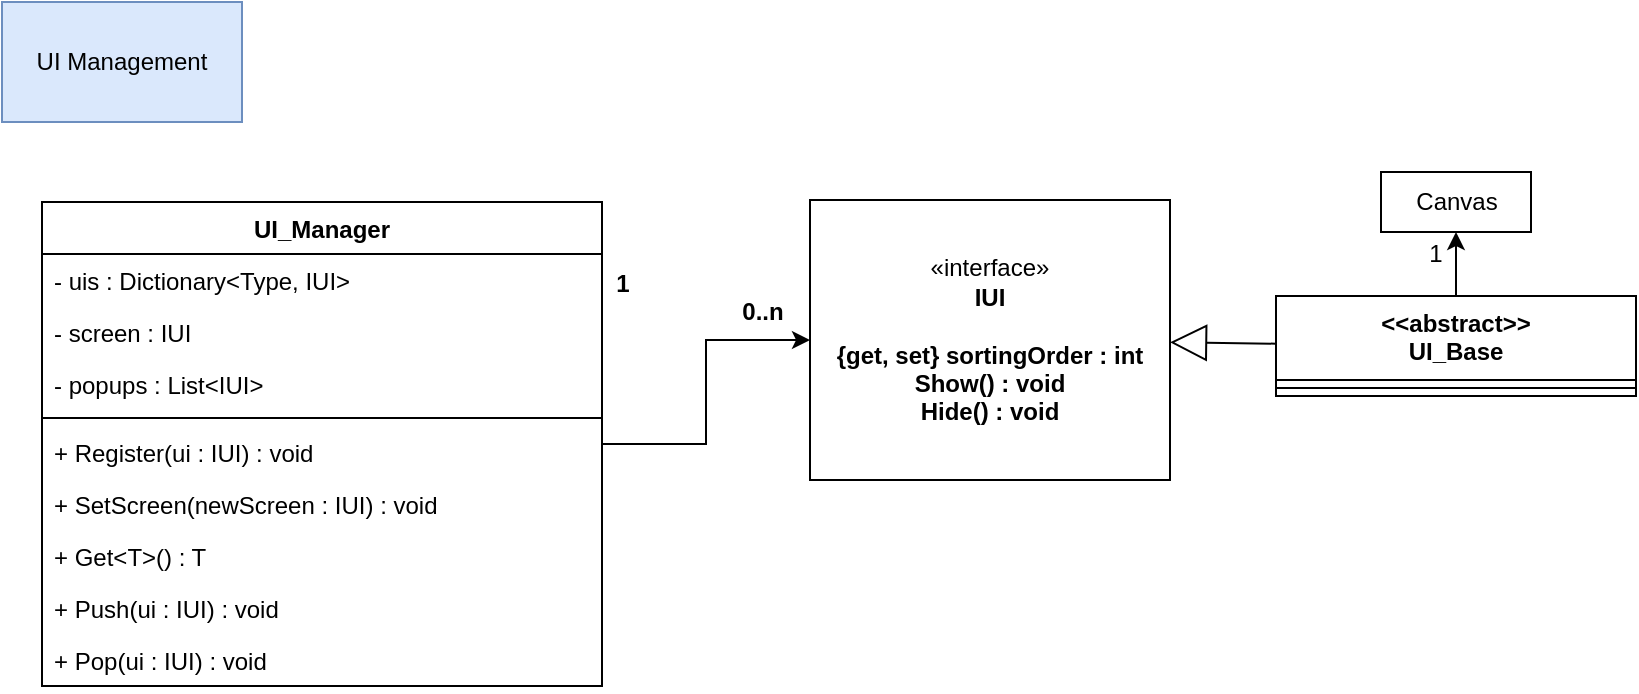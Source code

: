 <mxfile version="24.7.6">
  <diagram id="C5RBs43oDa-KdzZeNtuy" name="Page-1">
    <mxGraphModel dx="819" dy="446" grid="1" gridSize="10" guides="1" tooltips="1" connect="1" arrows="1" fold="1" page="1" pageScale="1" pageWidth="827" pageHeight="1169" math="0" shadow="0">
      <root>
        <mxCell id="WIyWlLk6GJQsqaUBKTNV-0" />
        <mxCell id="WIyWlLk6GJQsqaUBKTNV-1" parent="WIyWlLk6GJQsqaUBKTNV-0" />
        <mxCell id="6C8_H5d_WdT937y6_5j7-0" value="UI Management" style="rounded=0;whiteSpace=wrap;html=1;fillColor=#dae8fc;strokeColor=#6c8ebf;" vertex="1" parent="WIyWlLk6GJQsqaUBKTNV-1">
          <mxGeometry x="10" y="10" width="120" height="60" as="geometry" />
        </mxCell>
        <mxCell id="6C8_H5d_WdT937y6_5j7-6" style="edgeStyle=orthogonalEdgeStyle;rounded=0;orthogonalLoop=1;jettySize=auto;html=1;entryX=0.5;entryY=1;entryDx=0;entryDy=0;" edge="1" parent="WIyWlLk6GJQsqaUBKTNV-1" source="6C8_H5d_WdT937y6_5j7-1" target="6C8_H5d_WdT937y6_5j7-5">
          <mxGeometry relative="1" as="geometry" />
        </mxCell>
        <mxCell id="6C8_H5d_WdT937y6_5j7-1" value="&lt;div&gt;&amp;lt;&amp;lt;abstract&amp;gt;&amp;gt;&lt;/div&gt;UI_Base" style="swimlane;fontStyle=1;align=center;verticalAlign=top;childLayout=stackLayout;horizontal=1;startSize=42;horizontalStack=0;resizeParent=1;resizeParentMax=0;resizeLast=0;collapsible=1;marginBottom=0;whiteSpace=wrap;html=1;" vertex="1" parent="WIyWlLk6GJQsqaUBKTNV-1">
          <mxGeometry x="647" y="157" width="180" height="50" as="geometry" />
        </mxCell>
        <mxCell id="6C8_H5d_WdT937y6_5j7-3" value="" style="line;strokeWidth=1;fillColor=none;align=left;verticalAlign=middle;spacingTop=-1;spacingLeft=3;spacingRight=3;rotatable=0;labelPosition=right;points=[];portConstraint=eastwest;strokeColor=inherit;" vertex="1" parent="6C8_H5d_WdT937y6_5j7-1">
          <mxGeometry y="42" width="180" height="8" as="geometry" />
        </mxCell>
        <mxCell id="6C8_H5d_WdT937y6_5j7-5" value="Canvas" style="html=1;whiteSpace=wrap;" vertex="1" parent="WIyWlLk6GJQsqaUBKTNV-1">
          <mxGeometry x="699.5" y="95" width="75" height="30" as="geometry" />
        </mxCell>
        <mxCell id="6C8_H5d_WdT937y6_5j7-7" value="1" style="text;html=1;align=center;verticalAlign=middle;whiteSpace=wrap;rounded=0;" vertex="1" parent="WIyWlLk6GJQsqaUBKTNV-1">
          <mxGeometry x="717" y="126" width="20" height="20" as="geometry" />
        </mxCell>
        <mxCell id="6C8_H5d_WdT937y6_5j7-17" style="edgeStyle=orthogonalEdgeStyle;rounded=0;orthogonalLoop=1;jettySize=auto;html=1;" edge="1" parent="WIyWlLk6GJQsqaUBKTNV-1" source="6C8_H5d_WdT937y6_5j7-8" target="6C8_H5d_WdT937y6_5j7-14">
          <mxGeometry relative="1" as="geometry" />
        </mxCell>
        <mxCell id="6C8_H5d_WdT937y6_5j7-8" value="UI_Manager" style="swimlane;fontStyle=1;align=center;verticalAlign=top;childLayout=stackLayout;horizontal=1;startSize=26;horizontalStack=0;resizeParent=1;resizeParentMax=0;resizeLast=0;collapsible=1;marginBottom=0;whiteSpace=wrap;html=1;" vertex="1" parent="WIyWlLk6GJQsqaUBKTNV-1">
          <mxGeometry x="30" y="110" width="280" height="242" as="geometry" />
        </mxCell>
        <mxCell id="6C8_H5d_WdT937y6_5j7-11" value="- uis : Dictionary&amp;lt;Type, IUI&amp;gt;" style="text;strokeColor=none;fillColor=none;align=left;verticalAlign=top;spacingLeft=4;spacingRight=4;overflow=hidden;rotatable=0;points=[[0,0.5],[1,0.5]];portConstraint=eastwest;whiteSpace=wrap;html=1;" vertex="1" parent="6C8_H5d_WdT937y6_5j7-8">
          <mxGeometry y="26" width="280" height="26" as="geometry" />
        </mxCell>
        <mxCell id="6C8_H5d_WdT937y6_5j7-12" value="- screen : IUI" style="text;strokeColor=none;fillColor=none;align=left;verticalAlign=top;spacingLeft=4;spacingRight=4;overflow=hidden;rotatable=0;points=[[0,0.5],[1,0.5]];portConstraint=eastwest;whiteSpace=wrap;html=1;" vertex="1" parent="6C8_H5d_WdT937y6_5j7-8">
          <mxGeometry y="52" width="280" height="26" as="geometry" />
        </mxCell>
        <mxCell id="6C8_H5d_WdT937y6_5j7-21" value="- popups : List&amp;lt;IUI&amp;gt;" style="text;strokeColor=none;fillColor=none;align=left;verticalAlign=top;spacingLeft=4;spacingRight=4;overflow=hidden;rotatable=0;points=[[0,0.5],[1,0.5]];portConstraint=eastwest;whiteSpace=wrap;html=1;" vertex="1" parent="6C8_H5d_WdT937y6_5j7-8">
          <mxGeometry y="78" width="280" height="26" as="geometry" />
        </mxCell>
        <mxCell id="6C8_H5d_WdT937y6_5j7-9" value="" style="line;strokeWidth=1;fillColor=none;align=left;verticalAlign=middle;spacingTop=-1;spacingLeft=3;spacingRight=3;rotatable=0;labelPosition=right;points=[];portConstraint=eastwest;strokeColor=inherit;" vertex="1" parent="6C8_H5d_WdT937y6_5j7-8">
          <mxGeometry y="104" width="280" height="8" as="geometry" />
        </mxCell>
        <mxCell id="6C8_H5d_WdT937y6_5j7-20" value="+ Register(ui : IUI) : void" style="text;strokeColor=none;fillColor=none;align=left;verticalAlign=top;spacingLeft=4;spacingRight=4;overflow=hidden;rotatable=0;points=[[0,0.5],[1,0.5]];portConstraint=eastwest;whiteSpace=wrap;html=1;" vertex="1" parent="6C8_H5d_WdT937y6_5j7-8">
          <mxGeometry y="112" width="280" height="26" as="geometry" />
        </mxCell>
        <mxCell id="6C8_H5d_WdT937y6_5j7-13" value="+ SetScreen(newScreen : IUI) : void" style="text;strokeColor=none;fillColor=none;align=left;verticalAlign=top;spacingLeft=4;spacingRight=4;overflow=hidden;rotatable=0;points=[[0,0.5],[1,0.5]];portConstraint=eastwest;whiteSpace=wrap;html=1;" vertex="1" parent="6C8_H5d_WdT937y6_5j7-8">
          <mxGeometry y="138" width="280" height="26" as="geometry" />
        </mxCell>
        <mxCell id="6C8_H5d_WdT937y6_5j7-23" value="+ Get&amp;lt;T&amp;gt;() : T" style="text;strokeColor=none;fillColor=none;align=left;verticalAlign=top;spacingLeft=4;spacingRight=4;overflow=hidden;rotatable=0;points=[[0,0.5],[1,0.5]];portConstraint=eastwest;whiteSpace=wrap;html=1;" vertex="1" parent="6C8_H5d_WdT937y6_5j7-8">
          <mxGeometry y="164" width="280" height="26" as="geometry" />
        </mxCell>
        <mxCell id="6C8_H5d_WdT937y6_5j7-24" value="+ Push(ui : IUI) : void" style="text;strokeColor=none;fillColor=none;align=left;verticalAlign=top;spacingLeft=4;spacingRight=4;overflow=hidden;rotatable=0;points=[[0,0.5],[1,0.5]];portConstraint=eastwest;whiteSpace=wrap;html=1;" vertex="1" parent="6C8_H5d_WdT937y6_5j7-8">
          <mxGeometry y="190" width="280" height="26" as="geometry" />
        </mxCell>
        <mxCell id="6C8_H5d_WdT937y6_5j7-25" value="+ Pop(ui : IUI) : void" style="text;strokeColor=none;fillColor=none;align=left;verticalAlign=top;spacingLeft=4;spacingRight=4;overflow=hidden;rotatable=0;points=[[0,0.5],[1,0.5]];portConstraint=eastwest;whiteSpace=wrap;html=1;" vertex="1" parent="6C8_H5d_WdT937y6_5j7-8">
          <mxGeometry y="216" width="280" height="26" as="geometry" />
        </mxCell>
        <mxCell id="6C8_H5d_WdT937y6_5j7-14" value="«interface»&lt;br&gt;&lt;b&gt;IUI&lt;/b&gt;&lt;div&gt;&lt;b&gt;&lt;br&gt;&lt;/b&gt;&lt;/div&gt;&lt;div&gt;&lt;b&gt;{get, set} sortingOrder : int&lt;/b&gt;&lt;/div&gt;&lt;div&gt;&lt;b&gt;Show() : void&lt;/b&gt;&lt;/div&gt;&lt;div&gt;&lt;b&gt;Hide() : void&lt;/b&gt;&lt;/div&gt;" style="html=1;whiteSpace=wrap;" vertex="1" parent="WIyWlLk6GJQsqaUBKTNV-1">
          <mxGeometry x="414" y="109" width="180" height="140" as="geometry" />
        </mxCell>
        <mxCell id="6C8_H5d_WdT937y6_5j7-15" value="" style="endArrow=block;endSize=16;endFill=0;html=1;rounded=0;" edge="1" parent="WIyWlLk6GJQsqaUBKTNV-1" source="6C8_H5d_WdT937y6_5j7-1" target="6C8_H5d_WdT937y6_5j7-14">
          <mxGeometry width="160" relative="1" as="geometry">
            <mxPoint x="400" y="280" as="sourcePoint" />
            <mxPoint x="560" y="280" as="targetPoint" />
          </mxGeometry>
        </mxCell>
        <mxCell id="6C8_H5d_WdT937y6_5j7-18" value="1" style="text;align=center;fontStyle=1;verticalAlign=middle;spacingLeft=3;spacingRight=3;strokeColor=none;rotatable=0;points=[[0,0.5],[1,0.5]];portConstraint=eastwest;html=1;" vertex="1" parent="WIyWlLk6GJQsqaUBKTNV-1">
          <mxGeometry x="310" y="144" width="20" height="14" as="geometry" />
        </mxCell>
        <mxCell id="6C8_H5d_WdT937y6_5j7-19" value="0..n" style="text;align=center;fontStyle=1;verticalAlign=middle;spacingLeft=3;spacingRight=3;strokeColor=none;rotatable=0;points=[[0,0.5],[1,0.5]];portConstraint=eastwest;html=1;" vertex="1" parent="WIyWlLk6GJQsqaUBKTNV-1">
          <mxGeometry x="380" y="158" width="20" height="14" as="geometry" />
        </mxCell>
      </root>
    </mxGraphModel>
  </diagram>
</mxfile>
